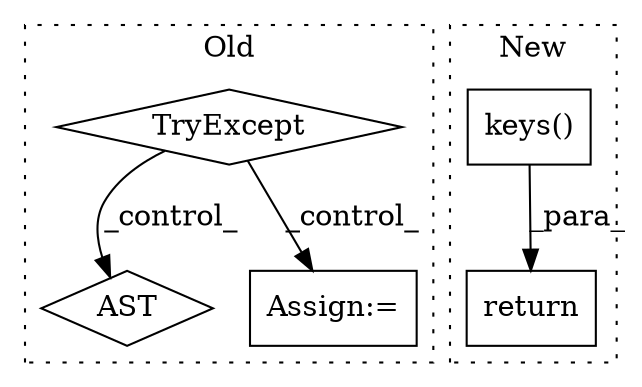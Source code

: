 digraph G {
subgraph cluster0 {
1 [label="TryExcept" a="71" s="22552" l="13" shape="diamond"];
3 [label="AST" a="2" s="22594,0" l="7,0" shape="diamond"];
4 [label="Assign:=" a="68" s="22573" l="3" shape="box"];
label = "Old";
style="dotted";
}
subgraph cluster1 {
2 [label="keys()" a="75" s="22752" l="15" shape="box"];
5 [label="return" a="93" s="22859" l="7" shape="box"];
label = "New";
style="dotted";
}
1 -> 3 [label="_control_"];
1 -> 4 [label="_control_"];
2 -> 5 [label="_para_"];
}